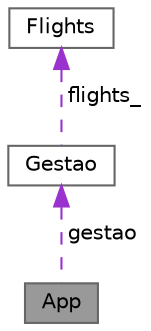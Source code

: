 digraph "App"
{
 // LATEX_PDF_SIZE
  bgcolor="transparent";
  edge [fontname=Helvetica,fontsize=10,labelfontname=Helvetica,labelfontsize=10];
  node [fontname=Helvetica,fontsize=10,shape=box,height=0.2,width=0.4];
  Node1 [label="App",height=0.2,width=0.4,color="gray40", fillcolor="grey60", style="filled", fontcolor="black",tooltip="This class is the main class of the program. It is responsible for the user interface."];
  Node2 -> Node1 [dir="back",color="darkorchid3",style="dashed",label=" gestao" ];
  Node2 [label="Gestao",height=0.2,width=0.4,color="gray40", fillcolor="white", style="filled",URL="$class_gestao.html",tooltip="Class that handles the management of the data."];
  Node3 -> Node2 [dir="back",color="darkorchid3",style="dashed",label=" flights_" ];
  Node3 [label="Flights",height=0.2,width=0.4,color="gray40", fillcolor="white", style="filled",URL="$class_flights.html",tooltip="Class that handles the flights."];
}
